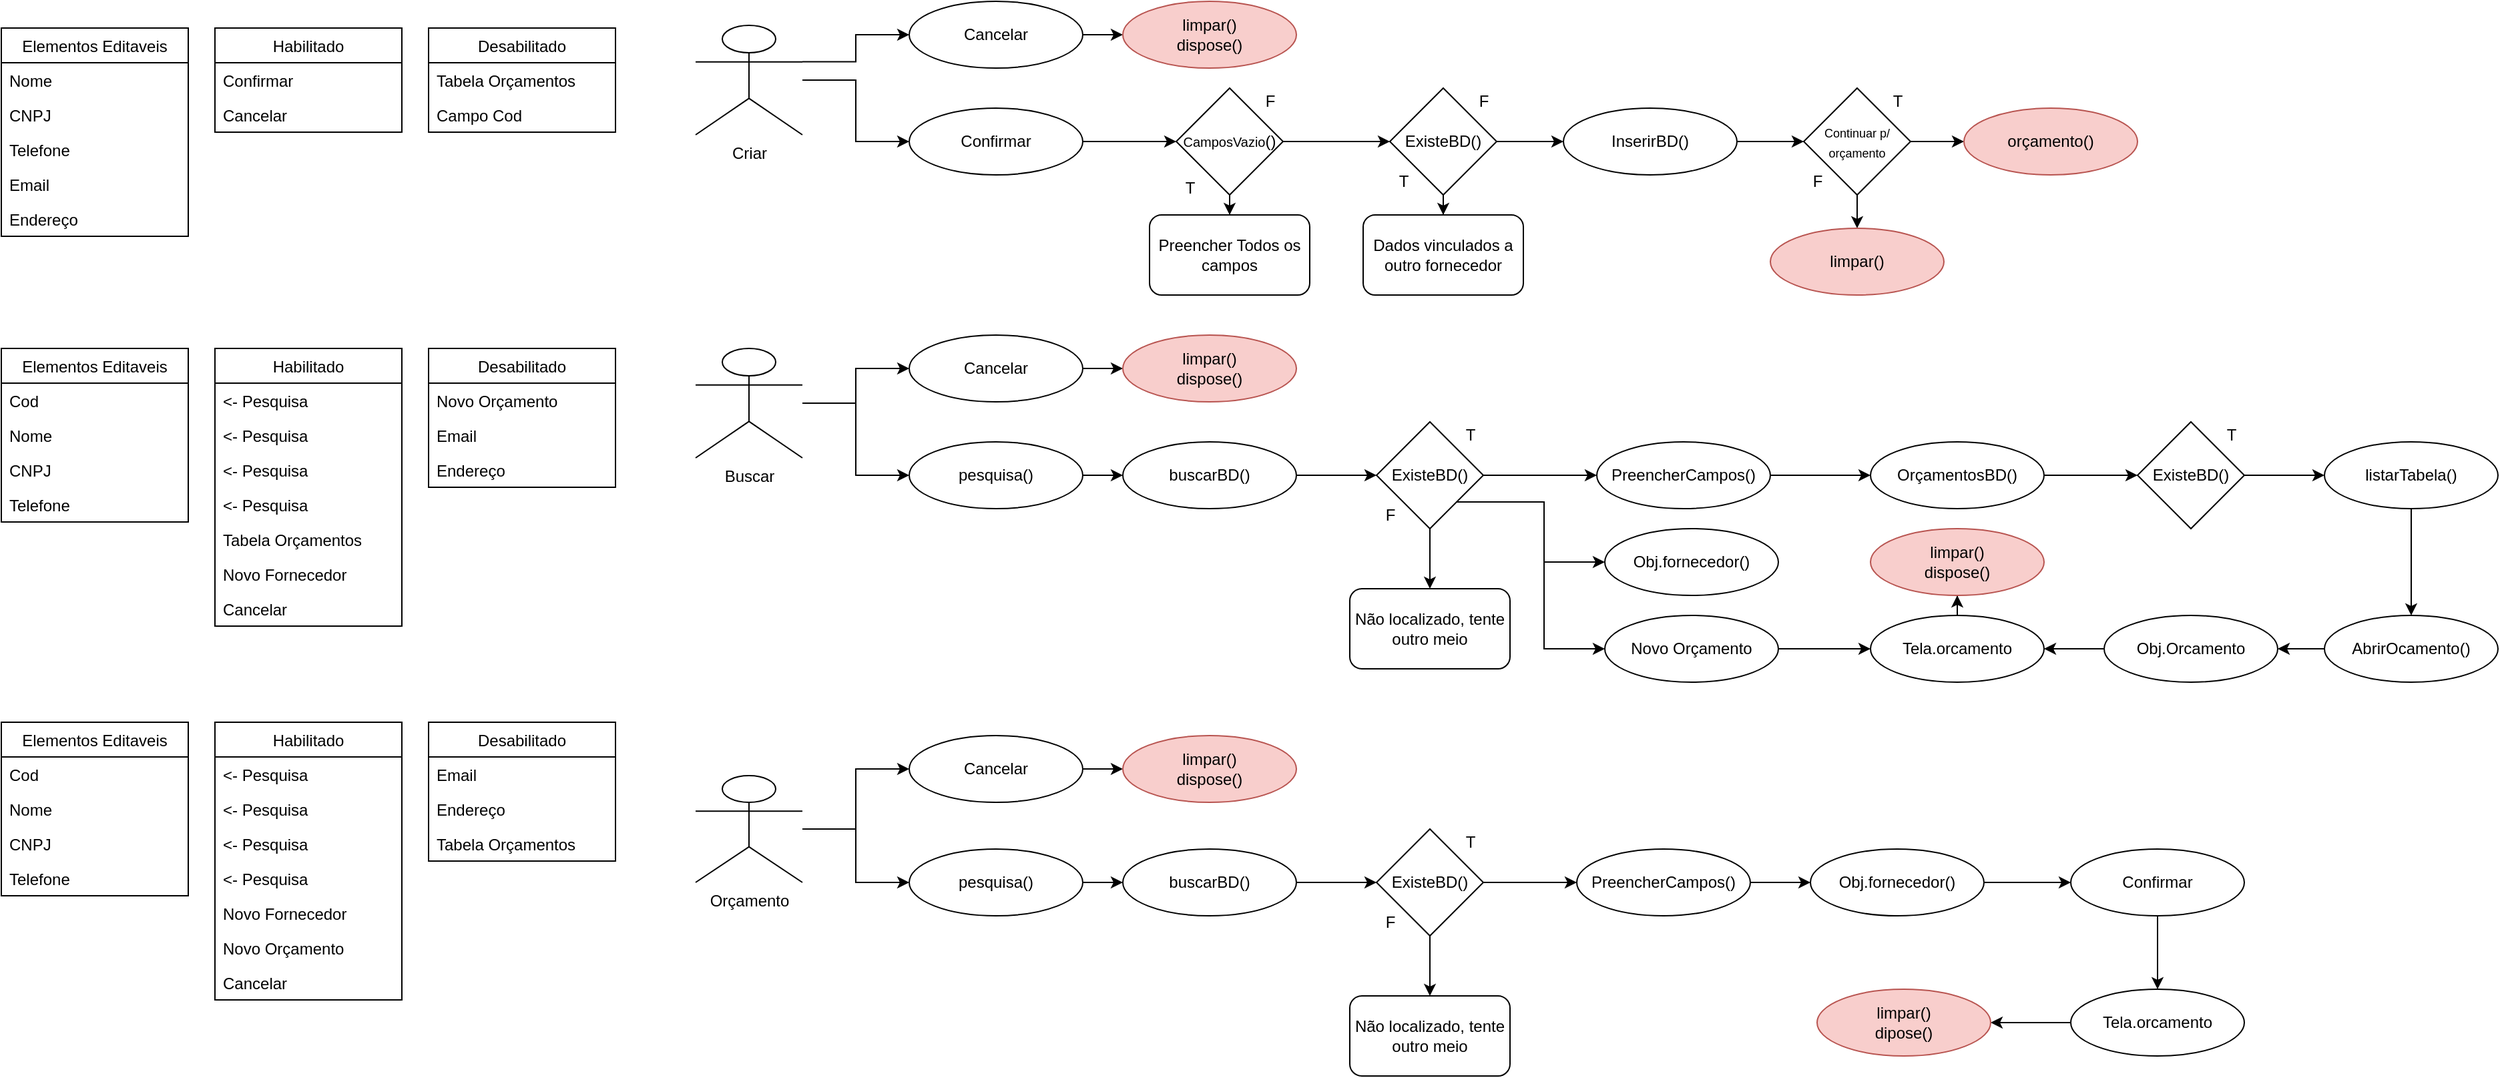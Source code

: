 <mxfile version="14.7.7" type="device"><diagram id="2CoZXxXELZgNLpCxeTEi" name="Page-1"><mxGraphModel dx="1075" dy="696" grid="1" gridSize="10" guides="1" tooltips="1" connect="1" arrows="1" fold="1" page="1" pageScale="1" pageWidth="827" pageHeight="1169" math="0" shadow="0"><root><mxCell id="0"/><mxCell id="1" parent="0"/><mxCell id="jo-3gzTCLnKu2Xdtu6Ch-94" value="" style="edgeStyle=orthogonalEdgeStyle;rounded=0;orthogonalLoop=1;jettySize=auto;html=1;" edge="1" parent="1" source="jo-3gzTCLnKu2Xdtu6Ch-3" target="jo-3gzTCLnKu2Xdtu6Ch-90"><mxGeometry relative="1" as="geometry"/></mxCell><mxCell id="jo-3gzTCLnKu2Xdtu6Ch-96" style="edgeStyle=orthogonalEdgeStyle;rounded=0;orthogonalLoop=1;jettySize=auto;html=1;exitX=1;exitY=0.333;exitDx=0;exitDy=0;exitPerimeter=0;" edge="1" parent="1" source="jo-3gzTCLnKu2Xdtu6Ch-3" target="jo-3gzTCLnKu2Xdtu6Ch-88"><mxGeometry relative="1" as="geometry"/></mxCell><mxCell id="jo-3gzTCLnKu2Xdtu6Ch-3" value="&lt;font style=&quot;vertical-align: inherit&quot;&gt;&lt;font style=&quot;vertical-align: inherit&quot;&gt;Criar&lt;br&gt;&lt;/font&gt;&lt;/font&gt;" style="shape=umlActor;verticalLabelPosition=bottom;verticalAlign=top;html=1;outlineConnect=0;" vertex="1" parent="1"><mxGeometry x="560" y="38" width="80" height="82" as="geometry"/></mxCell><mxCell id="jo-3gzTCLnKu2Xdtu6Ch-11" value="Elementos Editaveis" style="swimlane;fontStyle=0;childLayout=stackLayout;horizontal=1;startSize=26;horizontalStack=0;resizeParent=1;resizeParentMax=0;resizeLast=0;collapsible=1;marginBottom=0;" vertex="1" parent="1"><mxGeometry x="40" y="40" width="140" height="156" as="geometry"/></mxCell><mxCell id="jo-3gzTCLnKu2Xdtu6Ch-12" value="Nome" style="text;strokeColor=none;fillColor=none;align=left;verticalAlign=top;spacingLeft=4;spacingRight=4;overflow=hidden;rotatable=0;points=[[0,0.5],[1,0.5]];portConstraint=eastwest;" vertex="1" parent="jo-3gzTCLnKu2Xdtu6Ch-11"><mxGeometry y="26" width="140" height="26" as="geometry"/></mxCell><mxCell id="jo-3gzTCLnKu2Xdtu6Ch-15" value="CNPJ&#10;&#10;" style="text;strokeColor=none;fillColor=none;align=left;verticalAlign=top;spacingLeft=4;spacingRight=4;overflow=hidden;rotatable=0;points=[[0,0.5],[1,0.5]];portConstraint=eastwest;" vertex="1" parent="jo-3gzTCLnKu2Xdtu6Ch-11"><mxGeometry y="52" width="140" height="26" as="geometry"/></mxCell><mxCell id="jo-3gzTCLnKu2Xdtu6Ch-13" value="Telefone" style="text;strokeColor=none;fillColor=none;align=left;verticalAlign=top;spacingLeft=4;spacingRight=4;overflow=hidden;rotatable=0;points=[[0,0.5],[1,0.5]];portConstraint=eastwest;" vertex="1" parent="jo-3gzTCLnKu2Xdtu6Ch-11"><mxGeometry y="78" width="140" height="26" as="geometry"/></mxCell><mxCell id="jo-3gzTCLnKu2Xdtu6Ch-14" value="Email" style="text;strokeColor=none;fillColor=none;align=left;verticalAlign=top;spacingLeft=4;spacingRight=4;overflow=hidden;rotatable=0;points=[[0,0.5],[1,0.5]];portConstraint=eastwest;" vertex="1" parent="jo-3gzTCLnKu2Xdtu6Ch-11"><mxGeometry y="104" width="140" height="26" as="geometry"/></mxCell><mxCell id="jo-3gzTCLnKu2Xdtu6Ch-16" value="Endereço" style="text;strokeColor=none;fillColor=none;align=left;verticalAlign=top;spacingLeft=4;spacingRight=4;overflow=hidden;rotatable=0;points=[[0,0.5],[1,0.5]];portConstraint=eastwest;" vertex="1" parent="jo-3gzTCLnKu2Xdtu6Ch-11"><mxGeometry y="130" width="140" height="26" as="geometry"/></mxCell><mxCell id="jo-3gzTCLnKu2Xdtu6Ch-153" value="" style="edgeStyle=orthogonalEdgeStyle;rounded=0;orthogonalLoop=1;jettySize=auto;html=1;" edge="1" parent="1" source="jo-3gzTCLnKu2Xdtu6Ch-19" target="jo-3gzTCLnKu2Xdtu6Ch-151"><mxGeometry relative="1" as="geometry"/></mxCell><mxCell id="jo-3gzTCLnKu2Xdtu6Ch-157" value="" style="edgeStyle=orthogonalEdgeStyle;rounded=0;orthogonalLoop=1;jettySize=auto;html=1;" edge="1" parent="1" source="jo-3gzTCLnKu2Xdtu6Ch-19" target="jo-3gzTCLnKu2Xdtu6Ch-152"><mxGeometry relative="1" as="geometry"/></mxCell><mxCell id="jo-3gzTCLnKu2Xdtu6Ch-19" value="&lt;font style=&quot;vertical-align: inherit&quot;&gt;&lt;font style=&quot;vertical-align: inherit&quot;&gt;Buscar&lt;/font&gt;&lt;/font&gt;" style="shape=umlActor;verticalLabelPosition=bottom;verticalAlign=top;html=1;outlineConnect=0;" vertex="1" parent="1"><mxGeometry x="560" y="280" width="80" height="82" as="geometry"/></mxCell><mxCell id="jo-3gzTCLnKu2Xdtu6Ch-20" value="Elementos Editaveis" style="swimlane;fontStyle=0;childLayout=stackLayout;horizontal=1;startSize=26;horizontalStack=0;resizeParent=1;resizeParentMax=0;resizeLast=0;collapsible=1;marginBottom=0;" vertex="1" parent="1"><mxGeometry x="40" y="280" width="140" height="130" as="geometry"/></mxCell><mxCell id="jo-3gzTCLnKu2Xdtu6Ch-31" value="Cod" style="text;strokeColor=none;fillColor=none;align=left;verticalAlign=top;spacingLeft=4;spacingRight=4;overflow=hidden;rotatable=0;points=[[0,0.5],[1,0.5]];portConstraint=eastwest;" vertex="1" parent="jo-3gzTCLnKu2Xdtu6Ch-20"><mxGeometry y="26" width="140" height="26" as="geometry"/></mxCell><mxCell id="jo-3gzTCLnKu2Xdtu6Ch-21" value="Nome" style="text;strokeColor=none;fillColor=none;align=left;verticalAlign=top;spacingLeft=4;spacingRight=4;overflow=hidden;rotatable=0;points=[[0,0.5],[1,0.5]];portConstraint=eastwest;" vertex="1" parent="jo-3gzTCLnKu2Xdtu6Ch-20"><mxGeometry y="52" width="140" height="26" as="geometry"/></mxCell><mxCell id="jo-3gzTCLnKu2Xdtu6Ch-22" value="CNPJ" style="text;strokeColor=none;fillColor=none;align=left;verticalAlign=top;spacingLeft=4;spacingRight=4;overflow=hidden;rotatable=0;points=[[0,0.5],[1,0.5]];portConstraint=eastwest;" vertex="1" parent="jo-3gzTCLnKu2Xdtu6Ch-20"><mxGeometry y="78" width="140" height="26" as="geometry"/></mxCell><mxCell id="jo-3gzTCLnKu2Xdtu6Ch-23" value="Telefone" style="text;strokeColor=none;fillColor=none;align=left;verticalAlign=top;spacingLeft=4;spacingRight=4;overflow=hidden;rotatable=0;points=[[0,0.5],[1,0.5]];portConstraint=eastwest;" vertex="1" parent="jo-3gzTCLnKu2Xdtu6Ch-20"><mxGeometry y="104" width="140" height="26" as="geometry"/></mxCell><mxCell id="jo-3gzTCLnKu2Xdtu6Ch-27" value="Habilitado" style="swimlane;fontStyle=0;childLayout=stackLayout;horizontal=1;startSize=26;horizontalStack=0;resizeParent=1;resizeParentMax=0;resizeLast=0;collapsible=1;marginBottom=0;" vertex="1" parent="1"><mxGeometry x="200" y="40" width="140" height="78" as="geometry"/></mxCell><mxCell id="jo-3gzTCLnKu2Xdtu6Ch-28" value="Confirmar" style="text;strokeColor=none;fillColor=none;align=left;verticalAlign=top;spacingLeft=4;spacingRight=4;overflow=hidden;rotatable=0;points=[[0,0.5],[1,0.5]];portConstraint=eastwest;" vertex="1" parent="jo-3gzTCLnKu2Xdtu6Ch-27"><mxGeometry y="26" width="140" height="26" as="geometry"/></mxCell><mxCell id="jo-3gzTCLnKu2Xdtu6Ch-29" value="Cancelar" style="text;strokeColor=none;fillColor=none;align=left;verticalAlign=top;spacingLeft=4;spacingRight=4;overflow=hidden;rotatable=0;points=[[0,0.5],[1,0.5]];portConstraint=eastwest;" vertex="1" parent="jo-3gzTCLnKu2Xdtu6Ch-27"><mxGeometry y="52" width="140" height="26" as="geometry"/></mxCell><mxCell id="jo-3gzTCLnKu2Xdtu6Ch-32" value="Habilitado" style="swimlane;fontStyle=0;childLayout=stackLayout;horizontal=1;startSize=26;horizontalStack=0;resizeParent=1;resizeParentMax=0;resizeLast=0;collapsible=1;marginBottom=0;" vertex="1" parent="1"><mxGeometry x="200" y="280" width="140" height="208" as="geometry"/></mxCell><mxCell id="jo-3gzTCLnKu2Xdtu6Ch-33" value="&lt;- Pesquisa" style="text;strokeColor=none;fillColor=none;align=left;verticalAlign=top;spacingLeft=4;spacingRight=4;overflow=hidden;rotatable=0;points=[[0,0.5],[1,0.5]];portConstraint=eastwest;" vertex="1" parent="jo-3gzTCLnKu2Xdtu6Ch-32"><mxGeometry y="26" width="140" height="26" as="geometry"/></mxCell><mxCell id="jo-3gzTCLnKu2Xdtu6Ch-48" value="&lt;- Pesquisa" style="text;strokeColor=none;fillColor=none;align=left;verticalAlign=top;spacingLeft=4;spacingRight=4;overflow=hidden;rotatable=0;points=[[0,0.5],[1,0.5]];portConstraint=eastwest;" vertex="1" parent="jo-3gzTCLnKu2Xdtu6Ch-32"><mxGeometry y="52" width="140" height="26" as="geometry"/></mxCell><mxCell id="jo-3gzTCLnKu2Xdtu6Ch-47" value="&lt;- Pesquisa" style="text;strokeColor=none;fillColor=none;align=left;verticalAlign=top;spacingLeft=4;spacingRight=4;overflow=hidden;rotatable=0;points=[[0,0.5],[1,0.5]];portConstraint=eastwest;" vertex="1" parent="jo-3gzTCLnKu2Xdtu6Ch-32"><mxGeometry y="78" width="140" height="26" as="geometry"/></mxCell><mxCell id="jo-3gzTCLnKu2Xdtu6Ch-46" value="&lt;- Pesquisa" style="text;strokeColor=none;fillColor=none;align=left;verticalAlign=top;spacingLeft=4;spacingRight=4;overflow=hidden;rotatable=0;points=[[0,0.5],[1,0.5]];portConstraint=eastwest;" vertex="1" parent="jo-3gzTCLnKu2Xdtu6Ch-32"><mxGeometry y="104" width="140" height="26" as="geometry"/></mxCell><mxCell id="jo-3gzTCLnKu2Xdtu6Ch-50" value="Tabela Orçamentos" style="text;strokeColor=none;fillColor=none;align=left;verticalAlign=top;spacingLeft=4;spacingRight=4;overflow=hidden;rotatable=0;points=[[0,0.5],[1,0.5]];portConstraint=eastwest;" vertex="1" parent="jo-3gzTCLnKu2Xdtu6Ch-32"><mxGeometry y="130" width="140" height="26" as="geometry"/></mxCell><mxCell id="jo-3gzTCLnKu2Xdtu6Ch-49" value="Novo Fornecedor" style="text;strokeColor=none;fillColor=none;align=left;verticalAlign=top;spacingLeft=4;spacingRight=4;overflow=hidden;rotatable=0;points=[[0,0.5],[1,0.5]];portConstraint=eastwest;" vertex="1" parent="jo-3gzTCLnKu2Xdtu6Ch-32"><mxGeometry y="156" width="140" height="26" as="geometry"/></mxCell><mxCell id="jo-3gzTCLnKu2Xdtu6Ch-34" value="Cancelar" style="text;strokeColor=none;fillColor=none;align=left;verticalAlign=top;spacingLeft=4;spacingRight=4;overflow=hidden;rotatable=0;points=[[0,0.5],[1,0.5]];portConstraint=eastwest;" vertex="1" parent="jo-3gzTCLnKu2Xdtu6Ch-32"><mxGeometry y="182" width="140" height="26" as="geometry"/></mxCell><mxCell id="jo-3gzTCLnKu2Xdtu6Ch-36" value="Desabilitado" style="swimlane;fontStyle=0;childLayout=stackLayout;horizontal=1;startSize=26;horizontalStack=0;resizeParent=1;resizeParentMax=0;resizeLast=0;collapsible=1;marginBottom=0;" vertex="1" parent="1"><mxGeometry x="360" y="40" width="140" height="78" as="geometry"/></mxCell><mxCell id="jo-3gzTCLnKu2Xdtu6Ch-37" value="Tabela Orçamentos" style="text;strokeColor=none;fillColor=none;align=left;verticalAlign=top;spacingLeft=4;spacingRight=4;overflow=hidden;rotatable=0;points=[[0,0.5],[1,0.5]];portConstraint=eastwest;" vertex="1" parent="jo-3gzTCLnKu2Xdtu6Ch-36"><mxGeometry y="26" width="140" height="26" as="geometry"/></mxCell><mxCell id="jo-3gzTCLnKu2Xdtu6Ch-40" value="Campo Cod" style="text;strokeColor=none;fillColor=none;align=left;verticalAlign=top;spacingLeft=4;spacingRight=4;overflow=hidden;rotatable=0;points=[[0,0.5],[1,0.5]];portConstraint=eastwest;" vertex="1" parent="jo-3gzTCLnKu2Xdtu6Ch-36"><mxGeometry y="52" width="140" height="26" as="geometry"/></mxCell><mxCell id="jo-3gzTCLnKu2Xdtu6Ch-51" value="Desabilitado" style="swimlane;fontStyle=0;childLayout=stackLayout;horizontal=1;startSize=26;horizontalStack=0;resizeParent=1;resizeParentMax=0;resizeLast=0;collapsible=1;marginBottom=0;" vertex="1" parent="1"><mxGeometry x="360" y="280" width="140" height="104" as="geometry"/></mxCell><mxCell id="jo-3gzTCLnKu2Xdtu6Ch-41" value="Novo Orçamento" style="text;strokeColor=none;fillColor=none;align=left;verticalAlign=top;spacingLeft=4;spacingRight=4;overflow=hidden;rotatable=0;points=[[0,0.5],[1,0.5]];portConstraint=eastwest;" vertex="1" parent="jo-3gzTCLnKu2Xdtu6Ch-51"><mxGeometry y="26" width="140" height="26" as="geometry"/></mxCell><mxCell id="jo-3gzTCLnKu2Xdtu6Ch-52" value="Email" style="text;strokeColor=none;fillColor=none;align=left;verticalAlign=top;spacingLeft=4;spacingRight=4;overflow=hidden;rotatable=0;points=[[0,0.5],[1,0.5]];portConstraint=eastwest;" vertex="1" parent="jo-3gzTCLnKu2Xdtu6Ch-51"><mxGeometry y="52" width="140" height="26" as="geometry"/></mxCell><mxCell id="jo-3gzTCLnKu2Xdtu6Ch-53" value="Endereço" style="text;strokeColor=none;fillColor=none;align=left;verticalAlign=top;spacingLeft=4;spacingRight=4;overflow=hidden;rotatable=0;points=[[0,0.5],[1,0.5]];portConstraint=eastwest;" vertex="1" parent="jo-3gzTCLnKu2Xdtu6Ch-51"><mxGeometry y="78" width="140" height="26" as="geometry"/></mxCell><mxCell id="jo-3gzTCLnKu2Xdtu6Ch-213" value="" style="edgeStyle=orthogonalEdgeStyle;rounded=0;orthogonalLoop=1;jettySize=auto;html=1;" edge="1" parent="1" source="jo-3gzTCLnKu2Xdtu6Ch-54" target="jo-3gzTCLnKu2Xdtu6Ch-205"><mxGeometry relative="1" as="geometry"/></mxCell><mxCell id="jo-3gzTCLnKu2Xdtu6Ch-214" value="" style="edgeStyle=orthogonalEdgeStyle;rounded=0;orthogonalLoop=1;jettySize=auto;html=1;" edge="1" parent="1" source="jo-3gzTCLnKu2Xdtu6Ch-54" target="jo-3gzTCLnKu2Xdtu6Ch-200"><mxGeometry relative="1" as="geometry"/></mxCell><mxCell id="jo-3gzTCLnKu2Xdtu6Ch-54" value="Orçamento" style="shape=umlActor;verticalLabelPosition=bottom;verticalAlign=top;html=1;outlineConnect=0;" vertex="1" parent="1"><mxGeometry x="560" y="600" width="80" height="80" as="geometry"/></mxCell><mxCell id="jo-3gzTCLnKu2Xdtu6Ch-70" value="Elementos Editaveis" style="swimlane;fontStyle=0;childLayout=stackLayout;horizontal=1;startSize=26;horizontalStack=0;resizeParent=1;resizeParentMax=0;resizeLast=0;collapsible=1;marginBottom=0;" vertex="1" parent="1"><mxGeometry x="40" y="560" width="140" height="130" as="geometry"/></mxCell><mxCell id="jo-3gzTCLnKu2Xdtu6Ch-71" value="Cod" style="text;strokeColor=none;fillColor=none;align=left;verticalAlign=top;spacingLeft=4;spacingRight=4;overflow=hidden;rotatable=0;points=[[0,0.5],[1,0.5]];portConstraint=eastwest;" vertex="1" parent="jo-3gzTCLnKu2Xdtu6Ch-70"><mxGeometry y="26" width="140" height="26" as="geometry"/></mxCell><mxCell id="jo-3gzTCLnKu2Xdtu6Ch-72" value="Nome" style="text;strokeColor=none;fillColor=none;align=left;verticalAlign=top;spacingLeft=4;spacingRight=4;overflow=hidden;rotatable=0;points=[[0,0.5],[1,0.5]];portConstraint=eastwest;" vertex="1" parent="jo-3gzTCLnKu2Xdtu6Ch-70"><mxGeometry y="52" width="140" height="26" as="geometry"/></mxCell><mxCell id="jo-3gzTCLnKu2Xdtu6Ch-73" value="CNPJ" style="text;strokeColor=none;fillColor=none;align=left;verticalAlign=top;spacingLeft=4;spacingRight=4;overflow=hidden;rotatable=0;points=[[0,0.5],[1,0.5]];portConstraint=eastwest;" vertex="1" parent="jo-3gzTCLnKu2Xdtu6Ch-70"><mxGeometry y="78" width="140" height="26" as="geometry"/></mxCell><mxCell id="jo-3gzTCLnKu2Xdtu6Ch-74" value="Telefone" style="text;strokeColor=none;fillColor=none;align=left;verticalAlign=top;spacingLeft=4;spacingRight=4;overflow=hidden;rotatable=0;points=[[0,0.5],[1,0.5]];portConstraint=eastwest;" vertex="1" parent="jo-3gzTCLnKu2Xdtu6Ch-70"><mxGeometry y="104" width="140" height="26" as="geometry"/></mxCell><mxCell id="jo-3gzTCLnKu2Xdtu6Ch-75" value="Habilitado" style="swimlane;fontStyle=0;childLayout=stackLayout;horizontal=1;startSize=26;horizontalStack=0;resizeParent=1;resizeParentMax=0;resizeLast=0;collapsible=1;marginBottom=0;" vertex="1" parent="1"><mxGeometry x="200" y="560" width="140" height="208" as="geometry"/></mxCell><mxCell id="jo-3gzTCLnKu2Xdtu6Ch-76" value="&lt;- Pesquisa" style="text;strokeColor=none;fillColor=none;align=left;verticalAlign=top;spacingLeft=4;spacingRight=4;overflow=hidden;rotatable=0;points=[[0,0.5],[1,0.5]];portConstraint=eastwest;" vertex="1" parent="jo-3gzTCLnKu2Xdtu6Ch-75"><mxGeometry y="26" width="140" height="26" as="geometry"/></mxCell><mxCell id="jo-3gzTCLnKu2Xdtu6Ch-77" value="&lt;- Pesquisa" style="text;strokeColor=none;fillColor=none;align=left;verticalAlign=top;spacingLeft=4;spacingRight=4;overflow=hidden;rotatable=0;points=[[0,0.5],[1,0.5]];portConstraint=eastwest;" vertex="1" parent="jo-3gzTCLnKu2Xdtu6Ch-75"><mxGeometry y="52" width="140" height="26" as="geometry"/></mxCell><mxCell id="jo-3gzTCLnKu2Xdtu6Ch-78" value="&lt;- Pesquisa" style="text;strokeColor=none;fillColor=none;align=left;verticalAlign=top;spacingLeft=4;spacingRight=4;overflow=hidden;rotatable=0;points=[[0,0.5],[1,0.5]];portConstraint=eastwest;" vertex="1" parent="jo-3gzTCLnKu2Xdtu6Ch-75"><mxGeometry y="78" width="140" height="26" as="geometry"/></mxCell><mxCell id="jo-3gzTCLnKu2Xdtu6Ch-79" value="&lt;- Pesquisa" style="text;strokeColor=none;fillColor=none;align=left;verticalAlign=top;spacingLeft=4;spacingRight=4;overflow=hidden;rotatable=0;points=[[0,0.5],[1,0.5]];portConstraint=eastwest;" vertex="1" parent="jo-3gzTCLnKu2Xdtu6Ch-75"><mxGeometry y="104" width="140" height="26" as="geometry"/></mxCell><mxCell id="jo-3gzTCLnKu2Xdtu6Ch-81" value="Novo Fornecedor" style="text;strokeColor=none;fillColor=none;align=left;verticalAlign=top;spacingLeft=4;spacingRight=4;overflow=hidden;rotatable=0;points=[[0,0.5],[1,0.5]];portConstraint=eastwest;" vertex="1" parent="jo-3gzTCLnKu2Xdtu6Ch-75"><mxGeometry y="130" width="140" height="26" as="geometry"/></mxCell><mxCell id="jo-3gzTCLnKu2Xdtu6Ch-82" value="Novo Orçamento" style="text;strokeColor=none;fillColor=none;align=left;verticalAlign=top;spacingLeft=4;spacingRight=4;overflow=hidden;rotatable=0;points=[[0,0.5],[1,0.5]];portConstraint=eastwest;" vertex="1" parent="jo-3gzTCLnKu2Xdtu6Ch-75"><mxGeometry y="156" width="140" height="26" as="geometry"/></mxCell><mxCell id="jo-3gzTCLnKu2Xdtu6Ch-83" value="Cancelar" style="text;strokeColor=none;fillColor=none;align=left;verticalAlign=top;spacingLeft=4;spacingRight=4;overflow=hidden;rotatable=0;points=[[0,0.5],[1,0.5]];portConstraint=eastwest;" vertex="1" parent="jo-3gzTCLnKu2Xdtu6Ch-75"><mxGeometry y="182" width="140" height="26" as="geometry"/></mxCell><mxCell id="jo-3gzTCLnKu2Xdtu6Ch-84" value="Desabilitado" style="swimlane;fontStyle=0;childLayout=stackLayout;horizontal=1;startSize=26;horizontalStack=0;resizeParent=1;resizeParentMax=0;resizeLast=0;collapsible=1;marginBottom=0;" vertex="1" parent="1"><mxGeometry x="360" y="560" width="140" height="104" as="geometry"/></mxCell><mxCell id="jo-3gzTCLnKu2Xdtu6Ch-85" value="Email" style="text;strokeColor=none;fillColor=none;align=left;verticalAlign=top;spacingLeft=4;spacingRight=4;overflow=hidden;rotatable=0;points=[[0,0.5],[1,0.5]];portConstraint=eastwest;" vertex="1" parent="jo-3gzTCLnKu2Xdtu6Ch-84"><mxGeometry y="26" width="140" height="26" as="geometry"/></mxCell><mxCell id="jo-3gzTCLnKu2Xdtu6Ch-86" value="Endereço" style="text;strokeColor=none;fillColor=none;align=left;verticalAlign=top;spacingLeft=4;spacingRight=4;overflow=hidden;rotatable=0;points=[[0,0.5],[1,0.5]];portConstraint=eastwest;" vertex="1" parent="jo-3gzTCLnKu2Xdtu6Ch-84"><mxGeometry y="52" width="140" height="26" as="geometry"/></mxCell><mxCell id="jo-3gzTCLnKu2Xdtu6Ch-80" value="Tabela Orçamentos" style="text;strokeColor=none;fillColor=none;align=left;verticalAlign=top;spacingLeft=4;spacingRight=4;overflow=hidden;rotatable=0;points=[[0,0.5],[1,0.5]];portConstraint=eastwest;" vertex="1" parent="jo-3gzTCLnKu2Xdtu6Ch-84"><mxGeometry y="78" width="140" height="26" as="geometry"/></mxCell><mxCell id="jo-3gzTCLnKu2Xdtu6Ch-98" value="" style="edgeStyle=orthogonalEdgeStyle;rounded=0;orthogonalLoop=1;jettySize=auto;html=1;" edge="1" parent="1" source="jo-3gzTCLnKu2Xdtu6Ch-88" target="jo-3gzTCLnKu2Xdtu6Ch-97"><mxGeometry relative="1" as="geometry"/></mxCell><mxCell id="jo-3gzTCLnKu2Xdtu6Ch-88" value="Cancelar" style="ellipse;whiteSpace=wrap;html=1;" vertex="1" parent="1"><mxGeometry x="720" y="20" width="130" height="50" as="geometry"/></mxCell><mxCell id="jo-3gzTCLnKu2Xdtu6Ch-104" value="" style="edgeStyle=orthogonalEdgeStyle;rounded=0;orthogonalLoop=1;jettySize=auto;html=1;" edge="1" parent="1" source="jo-3gzTCLnKu2Xdtu6Ch-90" target="jo-3gzTCLnKu2Xdtu6Ch-103"><mxGeometry relative="1" as="geometry"/></mxCell><mxCell id="jo-3gzTCLnKu2Xdtu6Ch-90" value="Confirmar" style="ellipse;whiteSpace=wrap;html=1;" vertex="1" parent="1"><mxGeometry x="720" y="100" width="130" height="50" as="geometry"/></mxCell><mxCell id="jo-3gzTCLnKu2Xdtu6Ch-97" value="limpar()&lt;br&gt;dispose()" style="ellipse;whiteSpace=wrap;html=1;fillColor=#f8cecc;strokeColor=#b85450;" vertex="1" parent="1"><mxGeometry x="880" y="20" width="130" height="50" as="geometry"/></mxCell><mxCell id="jo-3gzTCLnKu2Xdtu6Ch-113" value="" style="edgeStyle=orthogonalEdgeStyle;rounded=0;orthogonalLoop=1;jettySize=auto;html=1;" edge="1" parent="1" source="jo-3gzTCLnKu2Xdtu6Ch-103" target="jo-3gzTCLnKu2Xdtu6Ch-111"><mxGeometry relative="1" as="geometry"/></mxCell><mxCell id="jo-3gzTCLnKu2Xdtu6Ch-116" value="" style="edgeStyle=orthogonalEdgeStyle;rounded=0;orthogonalLoop=1;jettySize=auto;html=1;" edge="1" parent="1" source="jo-3gzTCLnKu2Xdtu6Ch-103" target="jo-3gzTCLnKu2Xdtu6Ch-114"><mxGeometry relative="1" as="geometry"/></mxCell><mxCell id="jo-3gzTCLnKu2Xdtu6Ch-103" value="&lt;font style=&quot;font-size: 10px&quot;&gt;CamposVazio&lt;/font&gt;()" style="rhombus;whiteSpace=wrap;html=1;" vertex="1" parent="1"><mxGeometry x="920" y="85" width="80" height="80" as="geometry"/></mxCell><mxCell id="jo-3gzTCLnKu2Xdtu6Ch-106" value="F" style="text;html=1;align=center;verticalAlign=middle;resizable=0;points=[];autosize=1;strokeColor=none;" vertex="1" parent="1"><mxGeometry x="980" y="85" width="20" height="20" as="geometry"/></mxCell><mxCell id="jo-3gzTCLnKu2Xdtu6Ch-107" value="T" style="text;html=1;align=center;verticalAlign=middle;resizable=0;points=[];autosize=1;strokeColor=none;" vertex="1" parent="1"><mxGeometry x="920" y="150" width="20" height="20" as="geometry"/></mxCell><mxCell id="jo-3gzTCLnKu2Xdtu6Ch-111" value="Preencher Todos os campos" style="rounded=1;whiteSpace=wrap;html=1;" vertex="1" parent="1"><mxGeometry x="900" y="180" width="120" height="60" as="geometry"/></mxCell><mxCell id="jo-3gzTCLnKu2Xdtu6Ch-131" value="" style="edgeStyle=orthogonalEdgeStyle;rounded=0;orthogonalLoop=1;jettySize=auto;html=1;" edge="1" parent="1" source="jo-3gzTCLnKu2Xdtu6Ch-114" target="jo-3gzTCLnKu2Xdtu6Ch-128"><mxGeometry relative="1" as="geometry"/></mxCell><mxCell id="jo-3gzTCLnKu2Xdtu6Ch-138" value="" style="edgeStyle=orthogonalEdgeStyle;rounded=0;orthogonalLoop=1;jettySize=auto;html=1;" edge="1" parent="1" source="jo-3gzTCLnKu2Xdtu6Ch-114" target="jo-3gzTCLnKu2Xdtu6Ch-136"><mxGeometry relative="1" as="geometry"/></mxCell><mxCell id="jo-3gzTCLnKu2Xdtu6Ch-114" value="ExisteBD()" style="rhombus;whiteSpace=wrap;html=1;" vertex="1" parent="1"><mxGeometry x="1080" y="85" width="80" height="80" as="geometry"/></mxCell><mxCell id="jo-3gzTCLnKu2Xdtu6Ch-117" value="F" style="text;html=1;align=center;verticalAlign=middle;resizable=0;points=[];autosize=1;strokeColor=none;" vertex="1" parent="1"><mxGeometry x="1140" y="85" width="20" height="20" as="geometry"/></mxCell><mxCell id="jo-3gzTCLnKu2Xdtu6Ch-118" value="T" style="text;html=1;align=center;verticalAlign=middle;resizable=0;points=[];autosize=1;strokeColor=none;" vertex="1" parent="1"><mxGeometry x="1080" y="145" width="20" height="20" as="geometry"/></mxCell><mxCell id="jo-3gzTCLnKu2Xdtu6Ch-142" value="" style="edgeStyle=orthogonalEdgeStyle;rounded=0;orthogonalLoop=1;jettySize=auto;html=1;" edge="1" parent="1" source="jo-3gzTCLnKu2Xdtu6Ch-128" target="jo-3gzTCLnKu2Xdtu6Ch-141"><mxGeometry relative="1" as="geometry"/></mxCell><mxCell id="jo-3gzTCLnKu2Xdtu6Ch-128" value="InserirBD()" style="ellipse;whiteSpace=wrap;html=1;" vertex="1" parent="1"><mxGeometry x="1210" y="100" width="130" height="50" as="geometry"/></mxCell><mxCell id="jo-3gzTCLnKu2Xdtu6Ch-136" value="Dados vinculados a outro fornecedor" style="rounded=1;whiteSpace=wrap;html=1;" vertex="1" parent="1"><mxGeometry x="1060" y="180" width="120" height="60" as="geometry"/></mxCell><mxCell id="jo-3gzTCLnKu2Xdtu6Ch-147" value="" style="edgeStyle=orthogonalEdgeStyle;rounded=0;orthogonalLoop=1;jettySize=auto;html=1;" edge="1" parent="1" source="jo-3gzTCLnKu2Xdtu6Ch-141" target="jo-3gzTCLnKu2Xdtu6Ch-146"><mxGeometry relative="1" as="geometry"/></mxCell><mxCell id="jo-3gzTCLnKu2Xdtu6Ch-149" value="" style="edgeStyle=orthogonalEdgeStyle;rounded=0;orthogonalLoop=1;jettySize=auto;html=1;" edge="1" parent="1" source="jo-3gzTCLnKu2Xdtu6Ch-141" target="jo-3gzTCLnKu2Xdtu6Ch-148"><mxGeometry relative="1" as="geometry"/></mxCell><mxCell id="jo-3gzTCLnKu2Xdtu6Ch-141" value="&lt;font style=&quot;font-size: 9px&quot;&gt;Continuar p/ orçamento&lt;/font&gt;" style="rhombus;whiteSpace=wrap;html=1;" vertex="1" parent="1"><mxGeometry x="1390" y="85" width="80" height="80" as="geometry"/></mxCell><mxCell id="jo-3gzTCLnKu2Xdtu6Ch-143" value="T" style="text;html=1;align=center;verticalAlign=middle;resizable=0;points=[];autosize=1;strokeColor=none;" vertex="1" parent="1"><mxGeometry x="1450" y="85" width="20" height="20" as="geometry"/></mxCell><mxCell id="jo-3gzTCLnKu2Xdtu6Ch-144" value="F" style="text;html=1;align=center;verticalAlign=middle;resizable=0;points=[];autosize=1;strokeColor=none;" vertex="1" parent="1"><mxGeometry x="1390" y="145" width="20" height="20" as="geometry"/></mxCell><mxCell id="jo-3gzTCLnKu2Xdtu6Ch-146" value="limpar()" style="ellipse;whiteSpace=wrap;html=1;fillColor=#f8cecc;strokeColor=#b85450;" vertex="1" parent="1"><mxGeometry x="1365" y="190" width="130" height="50" as="geometry"/></mxCell><mxCell id="jo-3gzTCLnKu2Xdtu6Ch-148" value="orçamento()" style="ellipse;whiteSpace=wrap;html=1;fillColor=#f8cecc;strokeColor=#b85450;" vertex="1" parent="1"><mxGeometry x="1510" y="100" width="130" height="50" as="geometry"/></mxCell><mxCell id="jo-3gzTCLnKu2Xdtu6Ch-164" value="" style="edgeStyle=orthogonalEdgeStyle;rounded=0;orthogonalLoop=1;jettySize=auto;html=1;" edge="1" parent="1" source="jo-3gzTCLnKu2Xdtu6Ch-151" target="jo-3gzTCLnKu2Xdtu6Ch-163"><mxGeometry relative="1" as="geometry"/></mxCell><mxCell id="jo-3gzTCLnKu2Xdtu6Ch-151" value="pesquisa()" style="ellipse;whiteSpace=wrap;html=1;" vertex="1" parent="1"><mxGeometry x="720" y="350" width="130" height="50" as="geometry"/></mxCell><mxCell id="jo-3gzTCLnKu2Xdtu6Ch-161" value="" style="edgeStyle=orthogonalEdgeStyle;rounded=0;orthogonalLoop=1;jettySize=auto;html=1;" edge="1" parent="1" source="jo-3gzTCLnKu2Xdtu6Ch-152" target="jo-3gzTCLnKu2Xdtu6Ch-159"><mxGeometry relative="1" as="geometry"/></mxCell><mxCell id="jo-3gzTCLnKu2Xdtu6Ch-152" value="Cancelar" style="ellipse;whiteSpace=wrap;html=1;" vertex="1" parent="1"><mxGeometry x="720" y="270" width="130" height="50" as="geometry"/></mxCell><mxCell id="jo-3gzTCLnKu2Xdtu6Ch-159" value="limpar()&lt;br&gt;dispose()" style="ellipse;whiteSpace=wrap;html=1;fillColor=#f8cecc;strokeColor=#b85450;" vertex="1" parent="1"><mxGeometry x="880" y="270" width="130" height="50" as="geometry"/></mxCell><mxCell id="jo-3gzTCLnKu2Xdtu6Ch-166" value="" style="edgeStyle=orthogonalEdgeStyle;rounded=0;orthogonalLoop=1;jettySize=auto;html=1;" edge="1" parent="1" source="jo-3gzTCLnKu2Xdtu6Ch-163" target="jo-3gzTCLnKu2Xdtu6Ch-165"><mxGeometry relative="1" as="geometry"/></mxCell><mxCell id="jo-3gzTCLnKu2Xdtu6Ch-163" value="buscarBD()" style="ellipse;whiteSpace=wrap;html=1;" vertex="1" parent="1"><mxGeometry x="880" y="350" width="130" height="50" as="geometry"/></mxCell><mxCell id="jo-3gzTCLnKu2Xdtu6Ch-168" value="" style="edgeStyle=orthogonalEdgeStyle;rounded=0;orthogonalLoop=1;jettySize=auto;html=1;" edge="1" parent="1" source="jo-3gzTCLnKu2Xdtu6Ch-165" target="jo-3gzTCLnKu2Xdtu6Ch-167"><mxGeometry relative="1" as="geometry"/></mxCell><mxCell id="jo-3gzTCLnKu2Xdtu6Ch-172" value="" style="edgeStyle=orthogonalEdgeStyle;rounded=0;orthogonalLoop=1;jettySize=auto;html=1;" edge="1" parent="1" source="jo-3gzTCLnKu2Xdtu6Ch-165" target="jo-3gzTCLnKu2Xdtu6Ch-171"><mxGeometry relative="1" as="geometry"/></mxCell><mxCell id="jo-3gzTCLnKu2Xdtu6Ch-189" style="edgeStyle=orthogonalEdgeStyle;rounded=0;orthogonalLoop=1;jettySize=auto;html=1;exitX=1;exitY=1;exitDx=0;exitDy=0;entryX=0;entryY=0.5;entryDx=0;entryDy=0;" edge="1" parent="1" source="jo-3gzTCLnKu2Xdtu6Ch-165" target="jo-3gzTCLnKu2Xdtu6Ch-175"><mxGeometry relative="1" as="geometry"/></mxCell><mxCell id="jo-3gzTCLnKu2Xdtu6Ch-192" style="edgeStyle=orthogonalEdgeStyle;rounded=0;orthogonalLoop=1;jettySize=auto;html=1;exitX=1;exitY=1;exitDx=0;exitDy=0;entryX=0;entryY=0.5;entryDx=0;entryDy=0;" edge="1" parent="1" source="jo-3gzTCLnKu2Xdtu6Ch-165" target="jo-3gzTCLnKu2Xdtu6Ch-191"><mxGeometry relative="1" as="geometry"/></mxCell><mxCell id="jo-3gzTCLnKu2Xdtu6Ch-165" value="ExisteBD()" style="rhombus;whiteSpace=wrap;html=1;" vertex="1" parent="1"><mxGeometry x="1070" y="335" width="80" height="80" as="geometry"/></mxCell><mxCell id="jo-3gzTCLnKu2Xdtu6Ch-174" value="" style="edgeStyle=orthogonalEdgeStyle;rounded=0;orthogonalLoop=1;jettySize=auto;html=1;" edge="1" parent="1" source="jo-3gzTCLnKu2Xdtu6Ch-167" target="jo-3gzTCLnKu2Xdtu6Ch-173"><mxGeometry relative="1" as="geometry"/></mxCell><mxCell id="jo-3gzTCLnKu2Xdtu6Ch-167" value="PreencherCampos()" style="ellipse;whiteSpace=wrap;html=1;" vertex="1" parent="1"><mxGeometry x="1235" y="350" width="130" height="50" as="geometry"/></mxCell><mxCell id="jo-3gzTCLnKu2Xdtu6Ch-169" value="F" style="text;html=1;align=center;verticalAlign=middle;resizable=0;points=[];autosize=1;strokeColor=none;" vertex="1" parent="1"><mxGeometry x="1070" y="395" width="20" height="20" as="geometry"/></mxCell><mxCell id="jo-3gzTCLnKu2Xdtu6Ch-170" value="T" style="text;html=1;align=center;verticalAlign=middle;resizable=0;points=[];autosize=1;strokeColor=none;" vertex="1" parent="1"><mxGeometry x="1130" y="335" width="20" height="20" as="geometry"/></mxCell><mxCell id="jo-3gzTCLnKu2Xdtu6Ch-171" value="Não localizado, tente outro meio" style="rounded=1;whiteSpace=wrap;html=1;" vertex="1" parent="1"><mxGeometry x="1050" y="460" width="120" height="60" as="geometry"/></mxCell><mxCell id="jo-3gzTCLnKu2Xdtu6Ch-178" value="" style="edgeStyle=orthogonalEdgeStyle;rounded=0;orthogonalLoop=1;jettySize=auto;html=1;" edge="1" parent="1" source="jo-3gzTCLnKu2Xdtu6Ch-173" target="jo-3gzTCLnKu2Xdtu6Ch-177"><mxGeometry relative="1" as="geometry"/></mxCell><mxCell id="jo-3gzTCLnKu2Xdtu6Ch-173" value="OrçamentosBD()" style="ellipse;whiteSpace=wrap;html=1;" vertex="1" parent="1"><mxGeometry x="1440" y="350" width="130" height="50" as="geometry"/></mxCell><mxCell id="jo-3gzTCLnKu2Xdtu6Ch-190" value="" style="edgeStyle=orthogonalEdgeStyle;rounded=0;orthogonalLoop=1;jettySize=auto;html=1;" edge="1" parent="1" source="jo-3gzTCLnKu2Xdtu6Ch-175" target="jo-3gzTCLnKu2Xdtu6Ch-188"><mxGeometry relative="1" as="geometry"/></mxCell><mxCell id="jo-3gzTCLnKu2Xdtu6Ch-175" value="Novo Orçamento" style="ellipse;whiteSpace=wrap;html=1;" vertex="1" parent="1"><mxGeometry x="1241" y="480" width="130" height="50" as="geometry"/></mxCell><mxCell id="jo-3gzTCLnKu2Xdtu6Ch-185" value="" style="edgeStyle=orthogonalEdgeStyle;rounded=0;orthogonalLoop=1;jettySize=auto;html=1;" edge="1" parent="1" source="jo-3gzTCLnKu2Xdtu6Ch-177" target="jo-3gzTCLnKu2Xdtu6Ch-184"><mxGeometry relative="1" as="geometry"/></mxCell><mxCell id="jo-3gzTCLnKu2Xdtu6Ch-177" value="ExisteBD()" style="rhombus;whiteSpace=wrap;html=1;" vertex="1" parent="1"><mxGeometry x="1640" y="335" width="80" height="80" as="geometry"/></mxCell><mxCell id="jo-3gzTCLnKu2Xdtu6Ch-179" value="T" style="text;html=1;align=center;verticalAlign=middle;resizable=0;points=[];autosize=1;strokeColor=none;" vertex="1" parent="1"><mxGeometry x="1700" y="335" width="20" height="20" as="geometry"/></mxCell><mxCell id="jo-3gzTCLnKu2Xdtu6Ch-195" value="" style="edgeStyle=orthogonalEdgeStyle;rounded=0;orthogonalLoop=1;jettySize=auto;html=1;" edge="1" parent="1" source="jo-3gzTCLnKu2Xdtu6Ch-184" target="jo-3gzTCLnKu2Xdtu6Ch-194"><mxGeometry relative="1" as="geometry"/></mxCell><mxCell id="jo-3gzTCLnKu2Xdtu6Ch-184" value="listarTabela()" style="ellipse;whiteSpace=wrap;html=1;" vertex="1" parent="1"><mxGeometry x="1780" y="350" width="130" height="50" as="geometry"/></mxCell><mxCell id="jo-3gzTCLnKu2Xdtu6Ch-193" style="edgeStyle=orthogonalEdgeStyle;rounded=0;orthogonalLoop=1;jettySize=auto;html=1;entryX=1;entryY=0.5;entryDx=0;entryDy=0;exitX=0;exitY=0.5;exitDx=0;exitDy=0;" edge="1" parent="1" source="jo-3gzTCLnKu2Xdtu6Ch-186" target="jo-3gzTCLnKu2Xdtu6Ch-188"><mxGeometry relative="1" as="geometry"/></mxCell><mxCell id="jo-3gzTCLnKu2Xdtu6Ch-186" value="Obj.Orcamento" style="ellipse;whiteSpace=wrap;html=1;" vertex="1" parent="1"><mxGeometry x="1615" y="480" width="130" height="50" as="geometry"/></mxCell><mxCell id="jo-3gzTCLnKu2Xdtu6Ch-198" value="" style="edgeStyle=orthogonalEdgeStyle;rounded=0;orthogonalLoop=1;jettySize=auto;html=1;" edge="1" parent="1" source="jo-3gzTCLnKu2Xdtu6Ch-188" target="jo-3gzTCLnKu2Xdtu6Ch-197"><mxGeometry relative="1" as="geometry"/></mxCell><mxCell id="jo-3gzTCLnKu2Xdtu6Ch-188" value="Tela.orcamento" style="ellipse;whiteSpace=wrap;html=1;" vertex="1" parent="1"><mxGeometry x="1440" y="480" width="130" height="50" as="geometry"/></mxCell><mxCell id="jo-3gzTCLnKu2Xdtu6Ch-191" value="Obj.fornecedor()" style="ellipse;whiteSpace=wrap;html=1;" vertex="1" parent="1"><mxGeometry x="1241" y="415" width="130" height="50" as="geometry"/></mxCell><mxCell id="jo-3gzTCLnKu2Xdtu6Ch-196" value="" style="edgeStyle=orthogonalEdgeStyle;rounded=0;orthogonalLoop=1;jettySize=auto;html=1;" edge="1" parent="1" source="jo-3gzTCLnKu2Xdtu6Ch-194" target="jo-3gzTCLnKu2Xdtu6Ch-186"><mxGeometry relative="1" as="geometry"/></mxCell><mxCell id="jo-3gzTCLnKu2Xdtu6Ch-194" value="AbrirOcamento()" style="ellipse;whiteSpace=wrap;html=1;" vertex="1" parent="1"><mxGeometry x="1780" y="480" width="130" height="50" as="geometry"/></mxCell><mxCell id="jo-3gzTCLnKu2Xdtu6Ch-197" value="limpar()&lt;br&gt;dispose()" style="ellipse;whiteSpace=wrap;html=1;fillColor=#f8cecc;strokeColor=#b85450;" vertex="1" parent="1"><mxGeometry x="1440" y="415" width="130" height="50" as="geometry"/></mxCell><mxCell id="jo-3gzTCLnKu2Xdtu6Ch-203" value="" style="edgeStyle=orthogonalEdgeStyle;rounded=0;orthogonalLoop=1;jettySize=auto;html=1;" edge="1" parent="1" source="jo-3gzTCLnKu2Xdtu6Ch-200" target="jo-3gzTCLnKu2Xdtu6Ch-201"><mxGeometry relative="1" as="geometry"/></mxCell><mxCell id="jo-3gzTCLnKu2Xdtu6Ch-200" value="Cancelar" style="ellipse;whiteSpace=wrap;html=1;" vertex="1" parent="1"><mxGeometry x="720" y="570" width="130" height="50" as="geometry"/></mxCell><mxCell id="jo-3gzTCLnKu2Xdtu6Ch-201" value="limpar()&lt;br&gt;dispose()" style="ellipse;whiteSpace=wrap;html=1;fillColor=#f8cecc;strokeColor=#b85450;" vertex="1" parent="1"><mxGeometry x="880" y="570" width="130" height="50" as="geometry"/></mxCell><mxCell id="jo-3gzTCLnKu2Xdtu6Ch-204" value="" style="edgeStyle=orthogonalEdgeStyle;rounded=0;orthogonalLoop=1;jettySize=auto;html=1;" edge="1" parent="1" source="jo-3gzTCLnKu2Xdtu6Ch-205" target="jo-3gzTCLnKu2Xdtu6Ch-207"><mxGeometry relative="1" as="geometry"/></mxCell><mxCell id="jo-3gzTCLnKu2Xdtu6Ch-205" value="pesquisa()" style="ellipse;whiteSpace=wrap;html=1;" vertex="1" parent="1"><mxGeometry x="720" y="655" width="130" height="50" as="geometry"/></mxCell><mxCell id="jo-3gzTCLnKu2Xdtu6Ch-206" value="" style="edgeStyle=orthogonalEdgeStyle;rounded=0;orthogonalLoop=1;jettySize=auto;html=1;" edge="1" parent="1" source="jo-3gzTCLnKu2Xdtu6Ch-207" target="jo-3gzTCLnKu2Xdtu6Ch-209"><mxGeometry relative="1" as="geometry"/></mxCell><mxCell id="jo-3gzTCLnKu2Xdtu6Ch-207" value="buscarBD()" style="ellipse;whiteSpace=wrap;html=1;" vertex="1" parent="1"><mxGeometry x="880" y="655" width="130" height="50" as="geometry"/></mxCell><mxCell id="jo-3gzTCLnKu2Xdtu6Ch-208" value="" style="edgeStyle=orthogonalEdgeStyle;rounded=0;orthogonalLoop=1;jettySize=auto;html=1;" edge="1" parent="1" source="jo-3gzTCLnKu2Xdtu6Ch-209" target="jo-3gzTCLnKu2Xdtu6Ch-212"><mxGeometry relative="1" as="geometry"/></mxCell><mxCell id="jo-3gzTCLnKu2Xdtu6Ch-225" value="" style="edgeStyle=orthogonalEdgeStyle;rounded=0;orthogonalLoop=1;jettySize=auto;html=1;" edge="1" parent="1" source="jo-3gzTCLnKu2Xdtu6Ch-209" target="jo-3gzTCLnKu2Xdtu6Ch-224"><mxGeometry relative="1" as="geometry"/></mxCell><mxCell id="jo-3gzTCLnKu2Xdtu6Ch-209" value="ExisteBD()" style="rhombus;whiteSpace=wrap;html=1;" vertex="1" parent="1"><mxGeometry x="1070" y="640" width="80" height="80" as="geometry"/></mxCell><mxCell id="jo-3gzTCLnKu2Xdtu6Ch-210" value="F" style="text;html=1;align=center;verticalAlign=middle;resizable=0;points=[];autosize=1;strokeColor=none;" vertex="1" parent="1"><mxGeometry x="1070" y="700" width="20" height="20" as="geometry"/></mxCell><mxCell id="jo-3gzTCLnKu2Xdtu6Ch-211" value="T" style="text;html=1;align=center;verticalAlign=middle;resizable=0;points=[];autosize=1;strokeColor=none;" vertex="1" parent="1"><mxGeometry x="1130" y="640" width="20" height="20" as="geometry"/></mxCell><mxCell id="jo-3gzTCLnKu2Xdtu6Ch-212" value="Não localizado, tente outro meio" style="rounded=1;whiteSpace=wrap;html=1;" vertex="1" parent="1"><mxGeometry x="1050" y="765" width="120" height="60" as="geometry"/></mxCell><mxCell id="jo-3gzTCLnKu2Xdtu6Ch-227" value="" style="edgeStyle=orthogonalEdgeStyle;rounded=0;orthogonalLoop=1;jettySize=auto;html=1;" edge="1" parent="1" source="jo-3gzTCLnKu2Xdtu6Ch-224" target="jo-3gzTCLnKu2Xdtu6Ch-226"><mxGeometry relative="1" as="geometry"/></mxCell><mxCell id="jo-3gzTCLnKu2Xdtu6Ch-224" value="PreencherCampos()" style="ellipse;whiteSpace=wrap;html=1;" vertex="1" parent="1"><mxGeometry x="1220" y="655" width="130" height="50" as="geometry"/></mxCell><mxCell id="jo-3gzTCLnKu2Xdtu6Ch-229" value="" style="edgeStyle=orthogonalEdgeStyle;rounded=0;orthogonalLoop=1;jettySize=auto;html=1;" edge="1" parent="1" source="jo-3gzTCLnKu2Xdtu6Ch-226" target="jo-3gzTCLnKu2Xdtu6Ch-228"><mxGeometry relative="1" as="geometry"/></mxCell><mxCell id="jo-3gzTCLnKu2Xdtu6Ch-226" value="Obj.fornecedor()" style="ellipse;whiteSpace=wrap;html=1;" vertex="1" parent="1"><mxGeometry x="1395" y="655" width="130" height="50" as="geometry"/></mxCell><mxCell id="jo-3gzTCLnKu2Xdtu6Ch-232" value="" style="edgeStyle=orthogonalEdgeStyle;rounded=0;orthogonalLoop=1;jettySize=auto;html=1;" edge="1" parent="1" source="jo-3gzTCLnKu2Xdtu6Ch-228" target="jo-3gzTCLnKu2Xdtu6Ch-230"><mxGeometry relative="1" as="geometry"/></mxCell><mxCell id="jo-3gzTCLnKu2Xdtu6Ch-228" value="Confirmar" style="ellipse;whiteSpace=wrap;html=1;" vertex="1" parent="1"><mxGeometry x="1590" y="655" width="130" height="50" as="geometry"/></mxCell><mxCell id="jo-3gzTCLnKu2Xdtu6Ch-233" value="" style="edgeStyle=orthogonalEdgeStyle;rounded=0;orthogonalLoop=1;jettySize=auto;html=1;" edge="1" parent="1" source="jo-3gzTCLnKu2Xdtu6Ch-230" target="jo-3gzTCLnKu2Xdtu6Ch-231"><mxGeometry relative="1" as="geometry"/></mxCell><mxCell id="jo-3gzTCLnKu2Xdtu6Ch-230" value="Tela.orcamento" style="ellipse;whiteSpace=wrap;html=1;" vertex="1" parent="1"><mxGeometry x="1590" y="760" width="130" height="50" as="geometry"/></mxCell><mxCell id="jo-3gzTCLnKu2Xdtu6Ch-231" value="limpar()&lt;br&gt;dipose()" style="ellipse;whiteSpace=wrap;html=1;fillColor=#f8cecc;strokeColor=#b85450;" vertex="1" parent="1"><mxGeometry x="1400" y="760" width="130" height="50" as="geometry"/></mxCell></root></mxGraphModel></diagram></mxfile>